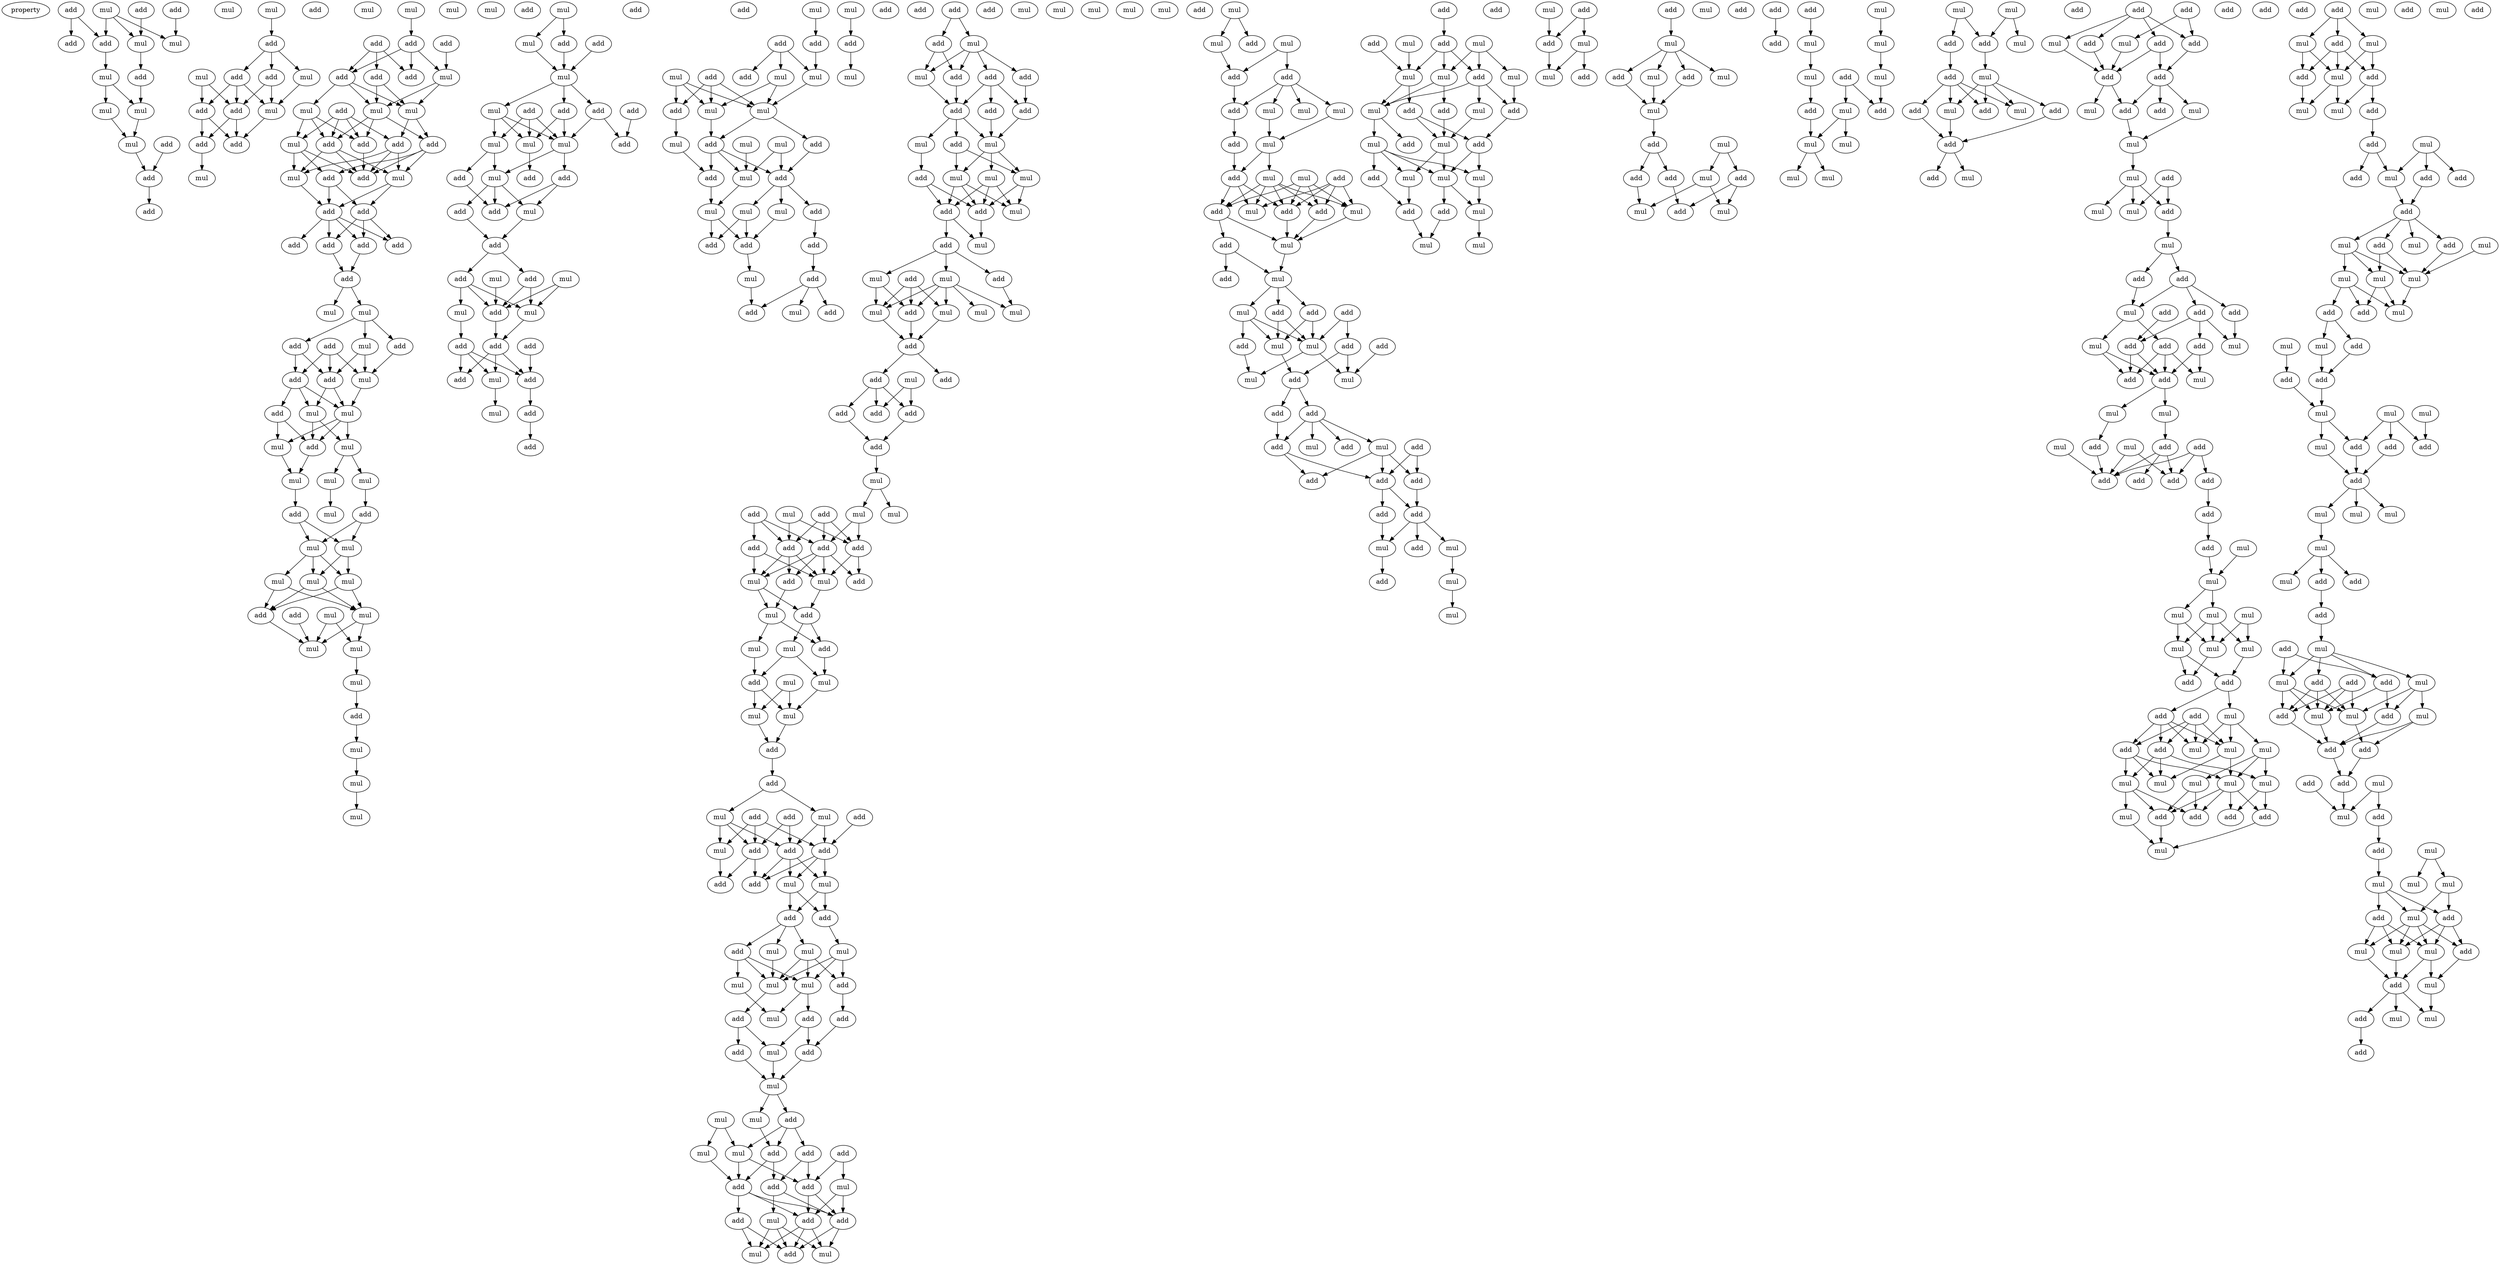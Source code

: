 digraph {
    node [fontcolor=black]
    property [mul=2,lf=1.3]
    0 [ label = add ];
    1 [ label = mul ];
    2 [ label = add ];
    3 [ label = add ];
    4 [ label = add ];
    5 [ label = mul ];
    6 [ label = mul ];
    7 [ label = add ];
    8 [ label = add ];
    9 [ label = mul ];
    10 [ label = mul ];
    11 [ label = mul ];
    12 [ label = mul ];
    13 [ label = mul ];
    14 [ label = add ];
    15 [ label = add ];
    16 [ label = add ];
    17 [ label = mul ];
    18 [ label = add ];
    19 [ label = mul ];
    20 [ label = mul ];
    21 [ label = add ];
    22 [ label = add ];
    23 [ label = add ];
    24 [ label = add ];
    25 [ label = mul ];
    26 [ label = mul ];
    27 [ label = add ];
    28 [ label = add ];
    29 [ label = add ];
    30 [ label = mul ];
    31 [ label = mul ];
    32 [ label = add ];
    33 [ label = add ];
    34 [ label = add ];
    35 [ label = add ];
    36 [ label = mul ];
    37 [ label = add ];
    38 [ label = add ];
    39 [ label = mul ];
    40 [ label = mul ];
    41 [ label = mul ];
    42 [ label = add ];
    43 [ label = add ];
    44 [ label = mul ];
    45 [ label = add ];
    46 [ label = add ];
    47 [ label = add ];
    48 [ label = add ];
    49 [ label = add ];
    50 [ label = mul ];
    51 [ label = mul ];
    52 [ label = add ];
    53 [ label = add ];
    54 [ label = add ];
    55 [ label = add ];
    56 [ label = add ];
    57 [ label = add ];
    58 [ label = add ];
    59 [ label = mul ];
    60 [ label = mul ];
    61 [ label = add ];
    62 [ label = mul ];
    63 [ label = add ];
    64 [ label = add ];
    65 [ label = add ];
    66 [ label = mul ];
    67 [ label = add ];
    68 [ label = add ];
    69 [ label = mul ];
    70 [ label = mul ];
    71 [ label = mul ];
    72 [ label = mul ];
    73 [ label = add ];
    74 [ label = mul ];
    75 [ label = mul ];
    76 [ label = mul ];
    77 [ label = mul ];
    78 [ label = mul ];
    79 [ label = add ];
    80 [ label = add ];
    81 [ label = mul ];
    82 [ label = mul ];
    83 [ label = mul ];
    84 [ label = mul ];
    85 [ label = mul ];
    86 [ label = add ];
    87 [ label = mul ];
    88 [ label = mul ];
    89 [ label = add ];
    90 [ label = mul ];
    91 [ label = mul ];
    92 [ label = mul ];
    93 [ label = mul ];
    94 [ label = add ];
    95 [ label = add ];
    96 [ label = mul ];
    97 [ label = mul ];
    98 [ label = mul ];
    99 [ label = add ];
    100 [ label = mul ];
    101 [ label = add ];
    102 [ label = add ];
    103 [ label = mul ];
    104 [ label = mul ];
    105 [ label = mul ];
    106 [ label = add ];
    107 [ label = add ];
    108 [ label = add ];
    109 [ label = add ];
    110 [ label = mul ];
    111 [ label = mul ];
    112 [ label = mul ];
    113 [ label = add ];
    114 [ label = add ];
    115 [ label = add ];
    116 [ label = add ];
    117 [ label = mul ];
    118 [ label = add ];
    119 [ label = add ];
    120 [ label = mul ];
    121 [ label = add ];
    122 [ label = add ];
    123 [ label = add ];
    124 [ label = mul ];
    125 [ label = add ];
    126 [ label = mul ];
    127 [ label = mul ];
    128 [ label = add ];
    129 [ label = mul ];
    130 [ label = add ];
    131 [ label = add ];
    132 [ label = add ];
    133 [ label = mul ];
    134 [ label = add ];
    135 [ label = add ];
    136 [ label = mul ];
    137 [ label = add ];
    138 [ label = add ];
    139 [ label = mul ];
    140 [ label = add ];
    141 [ label = add ];
    142 [ label = mul ];
    143 [ label = add ];
    144 [ label = add ];
    145 [ label = mul ];
    146 [ label = mul ];
    147 [ label = mul ];
    148 [ label = mul ];
    149 [ label = add ];
    150 [ label = add ];
    151 [ label = mul ];
    152 [ label = mul ];
    153 [ label = add ];
    154 [ label = mul ];
    155 [ label = mul ];
    156 [ label = add ];
    157 [ label = add ];
    158 [ label = add ];
    159 [ label = mul ];
    160 [ label = mul ];
    161 [ label = mul ];
    162 [ label = add ];
    163 [ label = add ];
    164 [ label = add ];
    165 [ label = mul ];
    166 [ label = add ];
    167 [ label = mul ];
    168 [ label = add ];
    169 [ label = add ];
    170 [ label = mul ];
    171 [ label = add ];
    172 [ label = add ];
    173 [ label = add ];
    174 [ label = mul ];
    175 [ label = add ];
    176 [ label = add ];
    177 [ label = mul ];
    178 [ label = mul ];
    179 [ label = add ];
    180 [ label = add ];
    181 [ label = add ];
    182 [ label = add ];
    183 [ label = add ];
    184 [ label = add ];
    185 [ label = mul ];
    186 [ label = mul ];
    187 [ label = add ];
    188 [ label = mul ];
    189 [ label = add ];
    190 [ label = mul ];
    191 [ label = mul ];
    192 [ label = add ];
    193 [ label = add ];
    194 [ label = mul ];
    195 [ label = add ];
    196 [ label = mul ];
    197 [ label = add ];
    198 [ label = add ];
    199 [ label = mul ];
    200 [ label = mul ];
    201 [ label = mul ];
    202 [ label = add ];
    203 [ label = mul ];
    204 [ label = mul ];
    205 [ label = mul ];
    206 [ label = add ];
    207 [ label = add ];
    208 [ label = add ];
    209 [ label = mul ];
    210 [ label = add ];
    211 [ label = add ];
    212 [ label = add ];
    213 [ label = add ];
    214 [ label = add ];
    215 [ label = mul ];
    216 [ label = add ];
    217 [ label = mul ];
    218 [ label = mul ];
    219 [ label = add ];
    220 [ label = mul ];
    221 [ label = add ];
    222 [ label = add ];
    223 [ label = add ];
    224 [ label = add ];
    225 [ label = mul ];
    226 [ label = add ];
    227 [ label = add ];
    228 [ label = mul ];
    229 [ label = mul ];
    230 [ label = add ];
    231 [ label = mul ];
    232 [ label = add ];
    233 [ label = mul ];
    234 [ label = mul ];
    235 [ label = add ];
    236 [ label = mul ];
    237 [ label = mul ];
    238 [ label = mul ];
    239 [ label = mul ];
    240 [ label = add ];
    241 [ label = add ];
    242 [ label = mul ];
    243 [ label = add ];
    244 [ label = mul ];
    245 [ label = add ];
    246 [ label = add ];
    247 [ label = mul ];
    248 [ label = add ];
    249 [ label = add ];
    250 [ label = add ];
    251 [ label = add ];
    252 [ label = mul ];
    253 [ label = add ];
    254 [ label = mul ];
    255 [ label = add ];
    256 [ label = add ];
    257 [ label = mul ];
    258 [ label = add ];
    259 [ label = mul ];
    260 [ label = mul ];
    261 [ label = mul ];
    262 [ label = add ];
    263 [ label = mul ];
    264 [ label = mul ];
    265 [ label = mul ];
    266 [ label = add ];
    267 [ label = add ];
    268 [ label = add ];
    269 [ label = add ];
    270 [ label = mul ];
    271 [ label = add ];
    272 [ label = mul ];
    273 [ label = add ];
    274 [ label = mul ];
    275 [ label = mul ];
    276 [ label = mul ];
    277 [ label = add ];
    278 [ label = mul ];
    279 [ label = add ];
    280 [ label = add ];
    281 [ label = add ];
    282 [ label = add ];
    283 [ label = mul ];
    284 [ label = add ];
    285 [ label = add ];
    286 [ label = add ];
    287 [ label = add ];
    288 [ label = mul ];
    289 [ label = mul ];
    290 [ label = add ];
    291 [ label = mul ];
    292 [ label = mul ];
    293 [ label = mul ];
    294 [ label = mul ];
    295 [ label = mul ];
    296 [ label = add ];
    297 [ label = mul ];
    298 [ label = mul ];
    299 [ label = add ];
    300 [ label = mul ];
    301 [ label = add ];
    302 [ label = add ];
    303 [ label = add ];
    304 [ label = mul ];
    305 [ label = mul ];
    306 [ label = mul ];
    307 [ label = mul ];
    308 [ label = add ];
    309 [ label = add ];
    310 [ label = add ];
    311 [ label = mul ];
    312 [ label = mul ];
    313 [ label = add ];
    314 [ label = mul ];
    315 [ label = add ];
    316 [ label = mul ];
    317 [ label = add ];
    318 [ label = add ];
    319 [ label = mul ];
    320 [ label = mul ];
    321 [ label = add ];
    322 [ label = add ];
    323 [ label = mul ];
    324 [ label = add ];
    325 [ label = add ];
    326 [ label = mul ];
    327 [ label = add ];
    328 [ label = add ];
    329 [ label = mul ];
    330 [ label = add ];
    331 [ label = mul ];
    332 [ label = add ];
    333 [ label = mul ];
    334 [ label = add ];
    335 [ label = add ];
    336 [ label = mul ];
    337 [ label = add ];
    338 [ label = add ];
    339 [ label = add ];
    340 [ label = mul ];
    341 [ label = add ];
    342 [ label = add ];
    343 [ label = add ];
    344 [ label = add ];
    345 [ label = add ];
    346 [ label = mul ];
    347 [ label = mul ];
    348 [ label = add ];
    349 [ label = mul ];
    350 [ label = add ];
    351 [ label = mul ];
    352 [ label = add ];
    353 [ label = add ];
    354 [ label = add ];
    355 [ label = mul ];
    356 [ label = mul ];
    357 [ label = mul ];
    358 [ label = mul ];
    359 [ label = mul ];
    360 [ label = add ];
    361 [ label = mul ];
    362 [ label = add ];
    363 [ label = mul ];
    364 [ label = add ];
    365 [ label = add ];
    366 [ label = mul ];
    367 [ label = mul ];
    368 [ label = add ];
    369 [ label = add ];
    370 [ label = mul ];
    371 [ label = mul ];
    372 [ label = add ];
    373 [ label = mul ];
    374 [ label = add ];
    375 [ label = mul ];
    376 [ label = add ];
    377 [ label = mul ];
    378 [ label = mul ];
    379 [ label = add ];
    380 [ label = add ];
    381 [ label = mul ];
    382 [ label = add ];
    383 [ label = mul ];
    384 [ label = mul ];
    385 [ label = add ];
    386 [ label = add ];
    387 [ label = mul ];
    388 [ label = add ];
    389 [ label = mul ];
    390 [ label = mul ];
    391 [ label = add ];
    392 [ label = mul ];
    393 [ label = mul ];
    394 [ label = add ];
    395 [ label = mul ];
    396 [ label = add ];
    397 [ label = add ];
    398 [ label = mul ];
    399 [ label = add ];
    400 [ label = mul ];
    401 [ label = add ];
    402 [ label = mul ];
    403 [ label = add ];
    404 [ label = add ];
    405 [ label = add ];
    406 [ label = add ];
    407 [ label = mul ];
    408 [ label = mul ];
    409 [ label = mul ];
    410 [ label = add ];
    411 [ label = mul ];
    412 [ label = mul ];
    413 [ label = mul ];
    414 [ label = add ];
    415 [ label = add ];
    416 [ label = mul ];
    417 [ label = mul ];
    418 [ label = mul ];
    419 [ label = mul ];
    420 [ label = mul ];
    421 [ label = mul ];
    422 [ label = add ];
    423 [ label = add ];
    424 [ label = mul ];
    425 [ label = add ];
    426 [ label = mul ];
    427 [ label = add ];
    428 [ label = mul ];
    429 [ label = add ];
    430 [ label = add ];
    431 [ label = mul ];
    432 [ label = add ];
    433 [ label = add ];
    434 [ label = add ];
    435 [ label = mul ];
    436 [ label = add ];
    437 [ label = add ];
    438 [ label = add ];
    439 [ label = mul ];
    440 [ label = mul ];
    441 [ label = add ];
    442 [ label = add ];
    443 [ label = add ];
    444 [ label = add ];
    445 [ label = add ];
    446 [ label = add ];
    447 [ label = mul ];
    448 [ label = mul ];
    449 [ label = add ];
    450 [ label = mul ];
    451 [ label = add ];
    452 [ label = mul ];
    453 [ label = add ];
    454 [ label = mul ];
    455 [ label = mul ];
    456 [ label = mul ];
    457 [ label = add ];
    458 [ label = add ];
    459 [ label = add ];
    460 [ label = add ];
    461 [ label = mul ];
    462 [ label = add ];
    463 [ label = mul ];
    464 [ label = add ];
    465 [ label = mul ];
    466 [ label = add ];
    467 [ label = add ];
    468 [ label = mul ];
    469 [ label = add ];
    470 [ label = add ];
    471 [ label = mul ];
    472 [ label = mul ];
    473 [ label = mul ];
    474 [ label = add ];
    475 [ label = add ];
    476 [ label = mul ];
    477 [ label = add ];
    478 [ label = add ];
    479 [ label = add ];
    480 [ label = add ];
    481 [ label = add ];
    482 [ label = add ];
    483 [ label = add ];
    484 [ label = mul ];
    485 [ label = add ];
    486 [ label = add ];
    487 [ label = mul ];
    488 [ label = mul ];
    489 [ label = mul ];
    490 [ label = mul ];
    491 [ label = mul ];
    492 [ label = mul ];
    493 [ label = mul ];
    494 [ label = add ];
    495 [ label = add ];
    496 [ label = add ];
    497 [ label = mul ];
    498 [ label = add ];
    499 [ label = add ];
    500 [ label = mul ];
    501 [ label = add ];
    502 [ label = mul ];
    503 [ label = mul ];
    504 [ label = mul ];
    505 [ label = mul ];
    506 [ label = mul ];
    507 [ label = mul ];
    508 [ label = mul ];
    509 [ label = mul ];
    510 [ label = add ];
    511 [ label = add ];
    512 [ label = add ];
    513 [ label = add ];
    514 [ label = mul ];
    515 [ label = add ];
    516 [ label = mul ];
    517 [ label = add ];
    518 [ label = mul ];
    519 [ label = mul ];
    520 [ label = add ];
    521 [ label = add ];
    522 [ label = mul ];
    523 [ label = mul ];
    524 [ label = add ];
    525 [ label = add ];
    526 [ label = mul ];
    527 [ label = add ];
    528 [ label = add ];
    529 [ label = add ];
    530 [ label = mul ];
    531 [ label = mul ];
    532 [ label = add ];
    533 [ label = mul ];
    534 [ label = add ];
    535 [ label = add ];
    536 [ label = mul ];
    537 [ label = mul ];
    538 [ label = mul ];
    539 [ label = mul ];
    540 [ label = mul ];
    541 [ label = mul ];
    542 [ label = add ];
    543 [ label = add ];
    544 [ label = mul ];
    545 [ label = add ];
    546 [ label = mul ];
    547 [ label = add ];
    548 [ label = add ];
    549 [ label = mul ];
    550 [ label = mul ];
    551 [ label = mul ];
    552 [ label = mul ];
    553 [ label = add ];
    554 [ label = add ];
    555 [ label = add ];
    556 [ label = add ];
    557 [ label = add ];
    558 [ label = mul ];
    559 [ label = mul ];
    560 [ label = mul ];
    561 [ label = mul ];
    562 [ label = mul ];
    563 [ label = mul ];
    564 [ label = add ];
    565 [ label = add ];
    566 [ label = add ];
    567 [ label = add ];
    568 [ label = mul ];
    569 [ label = add ];
    570 [ label = mul ];
    571 [ label = add ];
    572 [ label = add ];
    573 [ label = mul ];
    574 [ label = mul ];
    575 [ label = mul ];
    576 [ label = add ];
    577 [ label = mul ];
    578 [ label = add ];
    579 [ label = add ];
    580 [ label = add ];
    581 [ label = mul ];
    582 [ label = add ];
    583 [ label = add ];
    584 [ label = add ];
    585 [ label = mul ];
    586 [ label = add ];
    587 [ label = mul ];
    588 [ label = add ];
    589 [ label = mul ];
    590 [ label = mul ];
    591 [ label = mul ];
    592 [ label = mul ];
    593 [ label = add ];
    594 [ label = add ];
    595 [ label = add ];
    596 [ label = mul ];
    597 [ label = mul ];
    598 [ label = mul ];
    599 [ label = mul ];
    600 [ label = add ];
    601 [ label = add ];
    602 [ label = mul ];
    603 [ label = mul ];
    604 [ label = add ];
    0 -> 6 [ name = 0 ];
    1 -> 5 [ name = 1 ];
    1 -> 6 [ name = 2 ];
    1 -> 7 [ name = 3 ];
    2 -> 4 [ name = 4 ];
    2 -> 7 [ name = 5 ];
    3 -> 5 [ name = 6 ];
    6 -> 8 [ name = 7 ];
    7 -> 9 [ name = 8 ];
    8 -> 11 [ name = 9 ];
    9 -> 10 [ name = 10 ];
    9 -> 11 [ name = 11 ];
    10 -> 12 [ name = 12 ];
    11 -> 12 [ name = 13 ];
    12 -> 15 [ name = 14 ];
    14 -> 15 [ name = 15 ];
    15 -> 16 [ name = 16 ];
    17 -> 18 [ name = 17 ];
    18 -> 19 [ name = 18 ];
    18 -> 21 [ name = 19 ];
    18 -> 22 [ name = 20 ];
    19 -> 25 [ name = 21 ];
    20 -> 24 [ name = 22 ];
    20 -> 27 [ name = 23 ];
    21 -> 24 [ name = 24 ];
    21 -> 25 [ name = 25 ];
    21 -> 27 [ name = 26 ];
    22 -> 24 [ name = 27 ];
    22 -> 25 [ name = 28 ];
    24 -> 28 [ name = 29 ];
    24 -> 29 [ name = 30 ];
    25 -> 28 [ name = 31 ];
    27 -> 28 [ name = 32 ];
    27 -> 29 [ name = 33 ];
    29 -> 31 [ name = 34 ];
    30 -> 32 [ name = 35 ];
    32 -> 35 [ name = 36 ];
    32 -> 36 [ name = 37 ];
    32 -> 37 [ name = 38 ];
    33 -> 36 [ name = 39 ];
    34 -> 35 [ name = 40 ];
    34 -> 37 [ name = 41 ];
    34 -> 38 [ name = 42 ];
    36 -> 40 [ name = 43 ];
    36 -> 41 [ name = 44 ];
    37 -> 39 [ name = 45 ];
    37 -> 40 [ name = 46 ];
    37 -> 41 [ name = 47 ];
    38 -> 40 [ name = 48 ];
    38 -> 41 [ name = 49 ];
    39 -> 43 [ name = 50 ];
    39 -> 44 [ name = 51 ];
    39 -> 45 [ name = 52 ];
    40 -> 46 [ name = 53 ];
    40 -> 47 [ name = 54 ];
    41 -> 43 [ name = 55 ];
    41 -> 45 [ name = 56 ];
    41 -> 46 [ name = 57 ];
    42 -> 43 [ name = 58 ];
    42 -> 44 [ name = 59 ];
    42 -> 45 [ name = 60 ];
    42 -> 47 [ name = 61 ];
    43 -> 48 [ name = 62 ];
    44 -> 48 [ name = 63 ];
    44 -> 49 [ name = 64 ];
    44 -> 50 [ name = 65 ];
    45 -> 48 [ name = 66 ];
    45 -> 50 [ name = 67 ];
    45 -> 51 [ name = 68 ];
    46 -> 48 [ name = 69 ];
    46 -> 49 [ name = 70 ];
    46 -> 51 [ name = 71 ];
    47 -> 48 [ name = 72 ];
    47 -> 50 [ name = 73 ];
    47 -> 51 [ name = 74 ];
    49 -> 52 [ name = 75 ];
    49 -> 53 [ name = 76 ];
    50 -> 52 [ name = 77 ];
    51 -> 52 [ name = 78 ];
    51 -> 53 [ name = 79 ];
    52 -> 54 [ name = 80 ];
    52 -> 55 [ name = 81 ];
    52 -> 56 [ name = 82 ];
    52 -> 57 [ name = 83 ];
    53 -> 54 [ name = 84 ];
    53 -> 55 [ name = 85 ];
    53 -> 56 [ name = 86 ];
    54 -> 58 [ name = 87 ];
    56 -> 58 [ name = 88 ];
    58 -> 59 [ name = 89 ];
    58 -> 60 [ name = 90 ];
    60 -> 61 [ name = 91 ];
    60 -> 62 [ name = 92 ];
    60 -> 64 [ name = 93 ];
    61 -> 65 [ name = 94 ];
    61 -> 67 [ name = 95 ];
    62 -> 66 [ name = 96 ];
    62 -> 67 [ name = 97 ];
    63 -> 65 [ name = 98 ];
    63 -> 66 [ name = 99 ];
    63 -> 67 [ name = 100 ];
    64 -> 66 [ name = 101 ];
    65 -> 68 [ name = 102 ];
    65 -> 69 [ name = 103 ];
    65 -> 70 [ name = 104 ];
    66 -> 70 [ name = 105 ];
    67 -> 69 [ name = 106 ];
    67 -> 70 [ name = 107 ];
    68 -> 72 [ name = 108 ];
    68 -> 73 [ name = 109 ];
    69 -> 71 [ name = 110 ];
    69 -> 73 [ name = 111 ];
    70 -> 71 [ name = 112 ];
    70 -> 72 [ name = 113 ];
    70 -> 73 [ name = 114 ];
    71 -> 75 [ name = 115 ];
    71 -> 77 [ name = 116 ];
    72 -> 74 [ name = 117 ];
    73 -> 74 [ name = 118 ];
    74 -> 80 [ name = 119 ];
    75 -> 79 [ name = 120 ];
    77 -> 78 [ name = 121 ];
    79 -> 81 [ name = 122 ];
    79 -> 82 [ name = 123 ];
    80 -> 81 [ name = 124 ];
    80 -> 82 [ name = 125 ];
    81 -> 83 [ name = 126 ];
    81 -> 84 [ name = 127 ];
    81 -> 85 [ name = 128 ];
    82 -> 84 [ name = 129 ];
    82 -> 85 [ name = 130 ];
    83 -> 86 [ name = 131 ];
    83 -> 88 [ name = 132 ];
    84 -> 86 [ name = 133 ];
    84 -> 88 [ name = 134 ];
    85 -> 86 [ name = 135 ];
    85 -> 88 [ name = 136 ];
    86 -> 91 [ name = 137 ];
    87 -> 90 [ name = 138 ];
    87 -> 91 [ name = 139 ];
    88 -> 90 [ name = 140 ];
    88 -> 91 [ name = 141 ];
    89 -> 91 [ name = 142 ];
    90 -> 92 [ name = 143 ];
    92 -> 94 [ name = 144 ];
    94 -> 96 [ name = 145 ];
    96 -> 98 [ name = 146 ];
    97 -> 99 [ name = 147 ];
    97 -> 100 [ name = 148 ];
    98 -> 103 [ name = 149 ];
    99 -> 104 [ name = 150 ];
    100 -> 104 [ name = 151 ];
    101 -> 104 [ name = 152 ];
    104 -> 105 [ name = 153 ];
    104 -> 108 [ name = 154 ];
    104 -> 109 [ name = 155 ];
    105 -> 110 [ name = 156 ];
    105 -> 111 [ name = 157 ];
    105 -> 112 [ name = 158 ];
    106 -> 110 [ name = 159 ];
    106 -> 111 [ name = 160 ];
    106 -> 112 [ name = 161 ];
    107 -> 113 [ name = 162 ];
    108 -> 110 [ name = 163 ];
    108 -> 112 [ name = 164 ];
    109 -> 112 [ name = 165 ];
    109 -> 113 [ name = 166 ];
    110 -> 115 [ name = 167 ];
    111 -> 114 [ name = 168 ];
    111 -> 117 [ name = 169 ];
    112 -> 116 [ name = 170 ];
    112 -> 117 [ name = 171 ];
    114 -> 118 [ name = 172 ];
    116 -> 118 [ name = 173 ];
    116 -> 120 [ name = 174 ];
    117 -> 118 [ name = 175 ];
    117 -> 119 [ name = 176 ];
    117 -> 120 [ name = 177 ];
    119 -> 121 [ name = 178 ];
    120 -> 121 [ name = 179 ];
    121 -> 123 [ name = 180 ];
    121 -> 125 [ name = 181 ];
    123 -> 128 [ name = 182 ];
    123 -> 129 [ name = 183 ];
    124 -> 128 [ name = 184 ];
    125 -> 127 [ name = 185 ];
    125 -> 128 [ name = 186 ];
    125 -> 129 [ name = 187 ];
    126 -> 128 [ name = 188 ];
    126 -> 129 [ name = 189 ];
    127 -> 132 [ name = 190 ];
    128 -> 130 [ name = 191 ];
    129 -> 130 [ name = 192 ];
    130 -> 133 [ name = 193 ];
    130 -> 134 [ name = 194 ];
    130 -> 135 [ name = 195 ];
    131 -> 135 [ name = 196 ];
    132 -> 133 [ name = 197 ];
    132 -> 134 [ name = 198 ];
    132 -> 135 [ name = 199 ];
    133 -> 136 [ name = 200 ];
    135 -> 137 [ name = 201 ];
    137 -> 138 [ name = 202 ];
    139 -> 141 [ name = 203 ];
    140 -> 142 [ name = 204 ];
    140 -> 144 [ name = 205 ];
    140 -> 145 [ name = 206 ];
    141 -> 142 [ name = 207 ];
    142 -> 148 [ name = 208 ];
    143 -> 147 [ name = 209 ];
    143 -> 148 [ name = 210 ];
    143 -> 149 [ name = 211 ];
    145 -> 147 [ name = 212 ];
    145 -> 148 [ name = 213 ];
    146 -> 147 [ name = 214 ];
    146 -> 148 [ name = 215 ];
    146 -> 149 [ name = 216 ];
    147 -> 153 [ name = 217 ];
    148 -> 150 [ name = 218 ];
    148 -> 153 [ name = 219 ];
    149 -> 152 [ name = 220 ];
    150 -> 156 [ name = 221 ];
    151 -> 155 [ name = 222 ];
    152 -> 157 [ name = 223 ];
    153 -> 155 [ name = 224 ];
    153 -> 156 [ name = 225 ];
    153 -> 157 [ name = 226 ];
    154 -> 155 [ name = 227 ];
    154 -> 156 [ name = 228 ];
    155 -> 160 [ name = 229 ];
    156 -> 158 [ name = 230 ];
    156 -> 159 [ name = 231 ];
    156 -> 161 [ name = 232 ];
    157 -> 160 [ name = 233 ];
    158 -> 162 [ name = 234 ];
    159 -> 163 [ name = 235 ];
    159 -> 164 [ name = 236 ];
    160 -> 163 [ name = 237 ];
    160 -> 164 [ name = 238 ];
    161 -> 163 [ name = 239 ];
    162 -> 166 [ name = 240 ];
    163 -> 165 [ name = 241 ];
    165 -> 169 [ name = 242 ];
    166 -> 168 [ name = 243 ];
    166 -> 169 [ name = 244 ];
    166 -> 170 [ name = 245 ];
    167 -> 171 [ name = 246 ];
    171 -> 174 [ name = 247 ];
    175 -> 176 [ name = 248 ];
    175 -> 177 [ name = 249 ];
    176 -> 178 [ name = 250 ];
    176 -> 181 [ name = 251 ];
    177 -> 178 [ name = 252 ];
    177 -> 179 [ name = 253 ];
    177 -> 180 [ name = 254 ];
    177 -> 181 [ name = 255 ];
    178 -> 182 [ name = 256 ];
    179 -> 184 [ name = 257 ];
    180 -> 182 [ name = 258 ];
    180 -> 183 [ name = 259 ];
    180 -> 184 [ name = 260 ];
    181 -> 182 [ name = 261 ];
    182 -> 185 [ name = 262 ];
    182 -> 186 [ name = 263 ];
    182 -> 187 [ name = 264 ];
    183 -> 186 [ name = 265 ];
    184 -> 186 [ name = 266 ];
    185 -> 189 [ name = 267 ];
    186 -> 188 [ name = 268 ];
    186 -> 190 [ name = 269 ];
    186 -> 191 [ name = 270 ];
    187 -> 188 [ name = 271 ];
    187 -> 190 [ name = 272 ];
    188 -> 192 [ name = 273 ];
    188 -> 193 [ name = 274 ];
    188 -> 194 [ name = 275 ];
    189 -> 192 [ name = 276 ];
    189 -> 193 [ name = 277 ];
    190 -> 193 [ name = 278 ];
    190 -> 194 [ name = 279 ];
    191 -> 192 [ name = 280 ];
    191 -> 193 [ name = 281 ];
    191 -> 194 [ name = 282 ];
    192 -> 195 [ name = 283 ];
    192 -> 196 [ name = 284 ];
    193 -> 196 [ name = 285 ];
    195 -> 197 [ name = 286 ];
    195 -> 199 [ name = 287 ];
    195 -> 200 [ name = 288 ];
    197 -> 205 [ name = 289 ];
    198 -> 201 [ name = 290 ];
    198 -> 202 [ name = 291 ];
    198 -> 204 [ name = 292 ];
    199 -> 201 [ name = 293 ];
    199 -> 202 [ name = 294 ];
    199 -> 203 [ name = 295 ];
    199 -> 204 [ name = 296 ];
    199 -> 205 [ name = 297 ];
    200 -> 202 [ name = 298 ];
    200 -> 204 [ name = 299 ];
    201 -> 206 [ name = 300 ];
    202 -> 206 [ name = 301 ];
    204 -> 206 [ name = 302 ];
    206 -> 207 [ name = 303 ];
    206 -> 208 [ name = 304 ];
    207 -> 210 [ name = 305 ];
    207 -> 211 [ name = 306 ];
    207 -> 212 [ name = 307 ];
    209 -> 210 [ name = 308 ];
    209 -> 211 [ name = 309 ];
    210 -> 213 [ name = 310 ];
    212 -> 213 [ name = 311 ];
    213 -> 215 [ name = 312 ];
    215 -> 217 [ name = 313 ];
    215 -> 218 [ name = 314 ];
    216 -> 222 [ name = 315 ];
    216 -> 223 [ name = 316 ];
    216 -> 224 [ name = 317 ];
    218 -> 222 [ name = 318 ];
    218 -> 224 [ name = 319 ];
    219 -> 221 [ name = 320 ];
    219 -> 222 [ name = 321 ];
    219 -> 223 [ name = 322 ];
    220 -> 223 [ name = 323 ];
    220 -> 224 [ name = 324 ];
    221 -> 225 [ name = 325 ];
    221 -> 228 [ name = 326 ];
    222 -> 225 [ name = 327 ];
    222 -> 226 [ name = 328 ];
    222 -> 227 [ name = 329 ];
    222 -> 228 [ name = 330 ];
    223 -> 225 [ name = 331 ];
    223 -> 227 [ name = 332 ];
    223 -> 228 [ name = 333 ];
    224 -> 225 [ name = 334 ];
    224 -> 226 [ name = 335 ];
    225 -> 230 [ name = 336 ];
    227 -> 229 [ name = 337 ];
    228 -> 229 [ name = 338 ];
    228 -> 230 [ name = 339 ];
    229 -> 232 [ name = 340 ];
    229 -> 233 [ name = 341 ];
    230 -> 231 [ name = 342 ];
    230 -> 232 [ name = 343 ];
    231 -> 235 [ name = 344 ];
    231 -> 236 [ name = 345 ];
    232 -> 236 [ name = 346 ];
    233 -> 235 [ name = 347 ];
    234 -> 237 [ name = 348 ];
    234 -> 238 [ name = 349 ];
    235 -> 237 [ name = 350 ];
    235 -> 238 [ name = 351 ];
    236 -> 237 [ name = 352 ];
    237 -> 240 [ name = 353 ];
    238 -> 240 [ name = 354 ];
    240 -> 241 [ name = 355 ];
    241 -> 242 [ name = 356 ];
    241 -> 244 [ name = 357 ];
    242 -> 248 [ name = 358 ];
    242 -> 249 [ name = 359 ];
    243 -> 247 [ name = 360 ];
    243 -> 248 [ name = 361 ];
    243 -> 250 [ name = 362 ];
    244 -> 247 [ name = 363 ];
    244 -> 249 [ name = 364 ];
    244 -> 250 [ name = 365 ];
    245 -> 248 [ name = 366 ];
    246 -> 249 [ name = 367 ];
    246 -> 250 [ name = 368 ];
    247 -> 253 [ name = 369 ];
    248 -> 251 [ name = 370 ];
    248 -> 252 [ name = 371 ];
    248 -> 254 [ name = 372 ];
    249 -> 251 [ name = 373 ];
    249 -> 252 [ name = 374 ];
    249 -> 254 [ name = 375 ];
    250 -> 251 [ name = 376 ];
    250 -> 253 [ name = 377 ];
    252 -> 255 [ name = 378 ];
    252 -> 256 [ name = 379 ];
    254 -> 255 [ name = 380 ];
    254 -> 256 [ name = 381 ];
    255 -> 257 [ name = 382 ];
    255 -> 258 [ name = 383 ];
    255 -> 260 [ name = 384 ];
    256 -> 259 [ name = 385 ];
    257 -> 261 [ name = 386 ];
    257 -> 262 [ name = 387 ];
    257 -> 263 [ name = 388 ];
    258 -> 261 [ name = 389 ];
    258 -> 263 [ name = 390 ];
    258 -> 264 [ name = 391 ];
    259 -> 261 [ name = 392 ];
    259 -> 262 [ name = 393 ];
    259 -> 263 [ name = 394 ];
    260 -> 261 [ name = 395 ];
    261 -> 266 [ name = 396 ];
    262 -> 267 [ name = 397 ];
    263 -> 265 [ name = 398 ];
    263 -> 268 [ name = 399 ];
    264 -> 265 [ name = 400 ];
    266 -> 269 [ name = 401 ];
    266 -> 270 [ name = 402 ];
    267 -> 271 [ name = 403 ];
    268 -> 270 [ name = 404 ];
    268 -> 271 [ name = 405 ];
    269 -> 272 [ name = 406 ];
    270 -> 272 [ name = 407 ];
    271 -> 272 [ name = 408 ];
    272 -> 273 [ name = 409 ];
    272 -> 275 [ name = 410 ];
    273 -> 277 [ name = 411 ];
    273 -> 278 [ name = 412 ];
    273 -> 280 [ name = 413 ];
    274 -> 276 [ name = 414 ];
    274 -> 278 [ name = 415 ];
    275 -> 277 [ name = 416 ];
    276 -> 282 [ name = 417 ];
    277 -> 281 [ name = 418 ];
    277 -> 282 [ name = 419 ];
    278 -> 282 [ name = 420 ];
    278 -> 284 [ name = 421 ];
    279 -> 283 [ name = 422 ];
    279 -> 284 [ name = 423 ];
    280 -> 281 [ name = 424 ];
    280 -> 284 [ name = 425 ];
    281 -> 286 [ name = 426 ];
    281 -> 288 [ name = 427 ];
    282 -> 285 [ name = 428 ];
    282 -> 286 [ name = 429 ];
    282 -> 287 [ name = 430 ];
    283 -> 286 [ name = 431 ];
    283 -> 287 [ name = 432 ];
    284 -> 286 [ name = 433 ];
    284 -> 287 [ name = 434 ];
    285 -> 290 [ name = 435 ];
    285 -> 292 [ name = 436 ];
    286 -> 290 [ name = 437 ];
    286 -> 291 [ name = 438 ];
    287 -> 290 [ name = 439 ];
    287 -> 291 [ name = 440 ];
    287 -> 292 [ name = 441 ];
    288 -> 290 [ name = 442 ];
    288 -> 291 [ name = 443 ];
    288 -> 292 [ name = 444 ];
    297 -> 298 [ name = 445 ];
    297 -> 299 [ name = 446 ];
    298 -> 301 [ name = 447 ];
    300 -> 301 [ name = 448 ];
    300 -> 302 [ name = 449 ];
    301 -> 303 [ name = 450 ];
    302 -> 303 [ name = 451 ];
    302 -> 304 [ name = 452 ];
    302 -> 305 [ name = 453 ];
    302 -> 306 [ name = 454 ];
    303 -> 308 [ name = 455 ];
    305 -> 307 [ name = 456 ];
    306 -> 307 [ name = 457 ];
    307 -> 310 [ name = 458 ];
    307 -> 311 [ name = 459 ];
    308 -> 310 [ name = 460 ];
    309 -> 314 [ name = 461 ];
    309 -> 315 [ name = 462 ];
    309 -> 316 [ name = 463 ];
    309 -> 317 [ name = 464 ];
    310 -> 313 [ name = 465 ];
    310 -> 316 [ name = 466 ];
    310 -> 317 [ name = 467 ];
    311 -> 313 [ name = 468 ];
    311 -> 314 [ name = 469 ];
    311 -> 315 [ name = 470 ];
    311 -> 316 [ name = 471 ];
    311 -> 317 [ name = 472 ];
    312 -> 313 [ name = 473 ];
    312 -> 314 [ name = 474 ];
    312 -> 315 [ name = 475 ];
    312 -> 317 [ name = 476 ];
    313 -> 318 [ name = 477 ];
    313 -> 319 [ name = 478 ];
    314 -> 319 [ name = 479 ];
    315 -> 319 [ name = 480 ];
    317 -> 319 [ name = 481 ];
    318 -> 320 [ name = 482 ];
    318 -> 321 [ name = 483 ];
    319 -> 320 [ name = 484 ];
    320 -> 323 [ name = 485 ];
    320 -> 324 [ name = 486 ];
    320 -> 325 [ name = 487 ];
    322 -> 327 [ name = 488 ];
    322 -> 329 [ name = 489 ];
    323 -> 326 [ name = 490 ];
    323 -> 328 [ name = 491 ];
    323 -> 329 [ name = 492 ];
    324 -> 326 [ name = 493 ];
    324 -> 329 [ name = 494 ];
    325 -> 326 [ name = 495 ];
    325 -> 329 [ name = 496 ];
    326 -> 332 [ name = 497 ];
    327 -> 331 [ name = 498 ];
    327 -> 332 [ name = 499 ];
    328 -> 333 [ name = 500 ];
    329 -> 331 [ name = 501 ];
    329 -> 333 [ name = 502 ];
    330 -> 331 [ name = 503 ];
    332 -> 334 [ name = 504 ];
    332 -> 335 [ name = 505 ];
    334 -> 337 [ name = 506 ];
    335 -> 336 [ name = 507 ];
    335 -> 337 [ name = 508 ];
    335 -> 339 [ name = 509 ];
    335 -> 340 [ name = 510 ];
    336 -> 341 [ name = 511 ];
    336 -> 342 [ name = 512 ];
    336 -> 343 [ name = 513 ];
    337 -> 342 [ name = 514 ];
    337 -> 343 [ name = 515 ];
    338 -> 341 [ name = 516 ];
    338 -> 342 [ name = 517 ];
    341 -> 345 [ name = 518 ];
    342 -> 344 [ name = 519 ];
    342 -> 345 [ name = 520 ];
    344 -> 346 [ name = 521 ];
    345 -> 346 [ name = 522 ];
    345 -> 347 [ name = 523 ];
    345 -> 348 [ name = 524 ];
    346 -> 350 [ name = 525 ];
    347 -> 349 [ name = 526 ];
    349 -> 351 [ name = 527 ];
    352 -> 354 [ name = 528 ];
    353 -> 358 [ name = 529 ];
    354 -> 358 [ name = 530 ];
    354 -> 359 [ name = 531 ];
    354 -> 360 [ name = 532 ];
    355 -> 358 [ name = 533 ];
    356 -> 357 [ name = 534 ];
    356 -> 359 [ name = 535 ];
    356 -> 360 [ name = 536 ];
    357 -> 365 [ name = 537 ];
    358 -> 361 [ name = 538 ];
    358 -> 362 [ name = 539 ];
    359 -> 361 [ name = 540 ];
    359 -> 364 [ name = 541 ];
    360 -> 361 [ name = 542 ];
    360 -> 363 [ name = 543 ];
    360 -> 365 [ name = 544 ];
    361 -> 367 [ name = 545 ];
    361 -> 369 [ name = 546 ];
    362 -> 366 [ name = 547 ];
    362 -> 368 [ name = 548 ];
    363 -> 366 [ name = 549 ];
    364 -> 366 [ name = 550 ];
    365 -> 368 [ name = 551 ];
    366 -> 370 [ name = 552 ];
    366 -> 373 [ name = 553 ];
    367 -> 370 [ name = 554 ];
    367 -> 371 [ name = 555 ];
    367 -> 372 [ name = 556 ];
    367 -> 373 [ name = 557 ];
    368 -> 371 [ name = 558 ];
    368 -> 373 [ name = 559 ];
    370 -> 376 [ name = 560 ];
    371 -> 375 [ name = 561 ];
    372 -> 376 [ name = 562 ];
    373 -> 374 [ name = 563 ];
    373 -> 375 [ name = 564 ];
    374 -> 377 [ name = 565 ];
    375 -> 378 [ name = 566 ];
    376 -> 377 [ name = 567 ];
    380 -> 382 [ name = 568 ];
    380 -> 383 [ name = 569 ];
    381 -> 382 [ name = 570 ];
    382 -> 384 [ name = 571 ];
    383 -> 384 [ name = 572 ];
    383 -> 385 [ name = 573 ];
    386 -> 387 [ name = 574 ];
    387 -> 388 [ name = 575 ];
    387 -> 389 [ name = 576 ];
    387 -> 391 [ name = 577 ];
    387 -> 392 [ name = 578 ];
    388 -> 393 [ name = 579 ];
    389 -> 393 [ name = 580 ];
    391 -> 393 [ name = 581 ];
    393 -> 394 [ name = 582 ];
    394 -> 396 [ name = 583 ];
    394 -> 397 [ name = 584 ];
    395 -> 398 [ name = 585 ];
    395 -> 399 [ name = 586 ];
    396 -> 402 [ name = 587 ];
    397 -> 401 [ name = 588 ];
    398 -> 400 [ name = 589 ];
    398 -> 402 [ name = 590 ];
    399 -> 400 [ name = 591 ];
    399 -> 401 [ name = 592 ];
    404 -> 405 [ name = 593 ];
    406 -> 408 [ name = 594 ];
    407 -> 409 [ name = 595 ];
    408 -> 412 [ name = 596 ];
    409 -> 411 [ name = 597 ];
    410 -> 413 [ name = 598 ];
    410 -> 415 [ name = 599 ];
    411 -> 415 [ name = 600 ];
    412 -> 414 [ name = 601 ];
    413 -> 416 [ name = 602 ];
    413 -> 417 [ name = 603 ];
    414 -> 416 [ name = 604 ];
    416 -> 418 [ name = 605 ];
    416 -> 419 [ name = 606 ];
    420 -> 422 [ name = 607 ];
    420 -> 425 [ name = 608 ];
    421 -> 424 [ name = 609 ];
    421 -> 425 [ name = 610 ];
    422 -> 427 [ name = 611 ];
    425 -> 426 [ name = 612 ];
    426 -> 428 [ name = 613 ];
    426 -> 429 [ name = 614 ];
    426 -> 431 [ name = 615 ];
    426 -> 432 [ name = 616 ];
    427 -> 428 [ name = 617 ];
    427 -> 430 [ name = 618 ];
    427 -> 431 [ name = 619 ];
    427 -> 432 [ name = 620 ];
    429 -> 433 [ name = 621 ];
    430 -> 433 [ name = 622 ];
    431 -> 433 [ name = 623 ];
    433 -> 434 [ name = 624 ];
    433 -> 435 [ name = 625 ];
    436 -> 438 [ name = 626 ];
    436 -> 439 [ name = 627 ];
    436 -> 441 [ name = 628 ];
    436 -> 442 [ name = 629 ];
    437 -> 440 [ name = 630 ];
    437 -> 442 [ name = 631 ];
    438 -> 443 [ name = 632 ];
    438 -> 444 [ name = 633 ];
    439 -> 443 [ name = 634 ];
    440 -> 443 [ name = 635 ];
    441 -> 443 [ name = 636 ];
    442 -> 444 [ name = 637 ];
    443 -> 446 [ name = 638 ];
    443 -> 447 [ name = 639 ];
    444 -> 445 [ name = 640 ];
    444 -> 446 [ name = 641 ];
    444 -> 448 [ name = 642 ];
    446 -> 450 [ name = 643 ];
    448 -> 450 [ name = 644 ];
    450 -> 452 [ name = 645 ];
    451 -> 453 [ name = 646 ];
    451 -> 455 [ name = 647 ];
    452 -> 453 [ name = 648 ];
    452 -> 454 [ name = 649 ];
    452 -> 455 [ name = 650 ];
    453 -> 456 [ name = 651 ];
    456 -> 457 [ name = 652 ];
    456 -> 458 [ name = 653 ];
    457 -> 461 [ name = 654 ];
    458 -> 460 [ name = 655 ];
    458 -> 461 [ name = 656 ];
    458 -> 462 [ name = 657 ];
    459 -> 466 [ name = 658 ];
    460 -> 463 [ name = 659 ];
    461 -> 464 [ name = 660 ];
    461 -> 465 [ name = 661 ];
    462 -> 463 [ name = 662 ];
    462 -> 466 [ name = 663 ];
    462 -> 467 [ name = 664 ];
    464 -> 468 [ name = 665 ];
    464 -> 469 [ name = 666 ];
    464 -> 470 [ name = 667 ];
    465 -> 469 [ name = 668 ];
    465 -> 470 [ name = 669 ];
    466 -> 469 [ name = 670 ];
    466 -> 470 [ name = 671 ];
    467 -> 468 [ name = 672 ];
    467 -> 469 [ name = 673 ];
    469 -> 471 [ name = 674 ];
    469 -> 472 [ name = 675 ];
    471 -> 475 [ name = 676 ];
    472 -> 474 [ name = 677 ];
    473 -> 478 [ name = 678 ];
    474 -> 478 [ name = 679 ];
    474 -> 479 [ name = 680 ];
    474 -> 481 [ name = 681 ];
    475 -> 478 [ name = 682 ];
    476 -> 478 [ name = 683 ];
    476 -> 479 [ name = 684 ];
    477 -> 478 [ name = 685 ];
    477 -> 479 [ name = 686 ];
    477 -> 480 [ name = 687 ];
    480 -> 483 [ name = 688 ];
    483 -> 485 [ name = 689 ];
    484 -> 487 [ name = 690 ];
    485 -> 487 [ name = 691 ];
    487 -> 489 [ name = 692 ];
    487 -> 490 [ name = 693 ];
    488 -> 491 [ name = 694 ];
    488 -> 492 [ name = 695 ];
    489 -> 491 [ name = 696 ];
    489 -> 492 [ name = 697 ];
    489 -> 493 [ name = 698 ];
    490 -> 492 [ name = 699 ];
    490 -> 493 [ name = 700 ];
    491 -> 494 [ name = 701 ];
    492 -> 495 [ name = 702 ];
    493 -> 494 [ name = 703 ];
    493 -> 495 [ name = 704 ];
    494 -> 497 [ name = 705 ];
    494 -> 498 [ name = 706 ];
    496 -> 499 [ name = 707 ];
    496 -> 500 [ name = 708 ];
    496 -> 501 [ name = 709 ];
    496 -> 503 [ name = 710 ];
    497 -> 500 [ name = 711 ];
    497 -> 502 [ name = 712 ];
    497 -> 503 [ name = 713 ];
    498 -> 499 [ name = 714 ];
    498 -> 500 [ name = 715 ];
    498 -> 501 [ name = 716 ];
    498 -> 503 [ name = 717 ];
    499 -> 504 [ name = 718 ];
    499 -> 505 [ name = 719 ];
    499 -> 507 [ name = 720 ];
    500 -> 505 [ name = 721 ];
    500 -> 508 [ name = 722 ];
    501 -> 504 [ name = 723 ];
    501 -> 505 [ name = 724 ];
    501 -> 508 [ name = 725 ];
    502 -> 506 [ name = 726 ];
    502 -> 507 [ name = 727 ];
    502 -> 508 [ name = 728 ];
    504 -> 509 [ name = 729 ];
    504 -> 512 [ name = 730 ];
    504 -> 513 [ name = 731 ];
    506 -> 512 [ name = 732 ];
    506 -> 513 [ name = 733 ];
    507 -> 510 [ name = 734 ];
    507 -> 511 [ name = 735 ];
    508 -> 510 [ name = 736 ];
    508 -> 511 [ name = 737 ];
    508 -> 512 [ name = 738 ];
    508 -> 513 [ name = 739 ];
    509 -> 514 [ name = 740 ];
    510 -> 514 [ name = 741 ];
    512 -> 514 [ name = 742 ];
    515 -> 516 [ name = 743 ];
    515 -> 517 [ name = 744 ];
    515 -> 518 [ name = 745 ];
    516 -> 519 [ name = 746 ];
    516 -> 521 [ name = 747 ];
    517 -> 519 [ name = 748 ];
    517 -> 520 [ name = 749 ];
    517 -> 521 [ name = 750 ];
    518 -> 519 [ name = 751 ];
    518 -> 520 [ name = 752 ];
    519 -> 522 [ name = 753 ];
    519 -> 523 [ name = 754 ];
    520 -> 522 [ name = 755 ];
    521 -> 523 [ name = 756 ];
    521 -> 524 [ name = 757 ];
    524 -> 525 [ name = 758 ];
    525 -> 527 [ name = 759 ];
    525 -> 530 [ name = 760 ];
    526 -> 528 [ name = 761 ];
    526 -> 529 [ name = 762 ];
    526 -> 530 [ name = 763 ];
    529 -> 532 [ name = 764 ];
    530 -> 532 [ name = 765 ];
    532 -> 533 [ name = 766 ];
    532 -> 534 [ name = 767 ];
    532 -> 535 [ name = 768 ];
    532 -> 536 [ name = 769 ];
    534 -> 538 [ name = 770 ];
    534 -> 539 [ name = 771 ];
    535 -> 538 [ name = 772 ];
    536 -> 538 [ name = 773 ];
    536 -> 539 [ name = 774 ];
    536 -> 540 [ name = 775 ];
    537 -> 538 [ name = 776 ];
    538 -> 541 [ name = 777 ];
    539 -> 541 [ name = 778 ];
    539 -> 543 [ name = 779 ];
    540 -> 541 [ name = 780 ];
    540 -> 542 [ name = 781 ];
    540 -> 543 [ name = 782 ];
    542 -> 544 [ name = 783 ];
    542 -> 545 [ name = 784 ];
    544 -> 548 [ name = 785 ];
    545 -> 548 [ name = 786 ];
    546 -> 547 [ name = 787 ];
    547 -> 549 [ name = 788 ];
    548 -> 549 [ name = 789 ];
    549 -> 552 [ name = 790 ];
    549 -> 555 [ name = 791 ];
    550 -> 553 [ name = 792 ];
    550 -> 554 [ name = 793 ];
    550 -> 555 [ name = 794 ];
    551 -> 554 [ name = 795 ];
    552 -> 556 [ name = 796 ];
    553 -> 556 [ name = 797 ];
    555 -> 556 [ name = 798 ];
    556 -> 558 [ name = 799 ];
    556 -> 559 [ name = 800 ];
    556 -> 560 [ name = 801 ];
    558 -> 562 [ name = 802 ];
    562 -> 563 [ name = 803 ];
    562 -> 564 [ name = 804 ];
    562 -> 565 [ name = 805 ];
    564 -> 566 [ name = 806 ];
    566 -> 568 [ name = 807 ];
    567 -> 571 [ name = 808 ];
    567 -> 573 [ name = 809 ];
    568 -> 569 [ name = 810 ];
    568 -> 570 [ name = 811 ];
    568 -> 571 [ name = 812 ];
    568 -> 573 [ name = 813 ];
    569 -> 574 [ name = 814 ];
    569 -> 575 [ name = 815 ];
    569 -> 578 [ name = 816 ];
    570 -> 574 [ name = 817 ];
    570 -> 576 [ name = 818 ];
    570 -> 577 [ name = 819 ];
    571 -> 575 [ name = 820 ];
    571 -> 576 [ name = 821 ];
    572 -> 574 [ name = 822 ];
    572 -> 575 [ name = 823 ];
    572 -> 578 [ name = 824 ];
    573 -> 574 [ name = 825 ];
    573 -> 575 [ name = 826 ];
    573 -> 578 [ name = 827 ];
    574 -> 579 [ name = 828 ];
    575 -> 580 [ name = 829 ];
    576 -> 580 [ name = 830 ];
    577 -> 579 [ name = 831 ];
    577 -> 580 [ name = 832 ];
    578 -> 580 [ name = 833 ];
    579 -> 583 [ name = 834 ];
    580 -> 583 [ name = 835 ];
    581 -> 585 [ name = 836 ];
    581 -> 586 [ name = 837 ];
    583 -> 585 [ name = 838 ];
    584 -> 585 [ name = 839 ];
    586 -> 588 [ name = 840 ];
    587 -> 590 [ name = 841 ];
    587 -> 591 [ name = 842 ];
    588 -> 589 [ name = 843 ];
    589 -> 592 [ name = 844 ];
    589 -> 593 [ name = 845 ];
    589 -> 594 [ name = 846 ];
    591 -> 592 [ name = 847 ];
    591 -> 593 [ name = 848 ];
    592 -> 595 [ name = 849 ];
    592 -> 596 [ name = 850 ];
    592 -> 597 [ name = 851 ];
    592 -> 598 [ name = 852 ];
    593 -> 595 [ name = 853 ];
    593 -> 597 [ name = 854 ];
    593 -> 598 [ name = 855 ];
    594 -> 596 [ name = 856 ];
    594 -> 597 [ name = 857 ];
    594 -> 598 [ name = 858 ];
    595 -> 599 [ name = 859 ];
    596 -> 600 [ name = 860 ];
    597 -> 600 [ name = 861 ];
    598 -> 599 [ name = 862 ];
    598 -> 600 [ name = 863 ];
    599 -> 602 [ name = 864 ];
    600 -> 601 [ name = 865 ];
    600 -> 602 [ name = 866 ];
    600 -> 603 [ name = 867 ];
    601 -> 604 [ name = 868 ];
}

